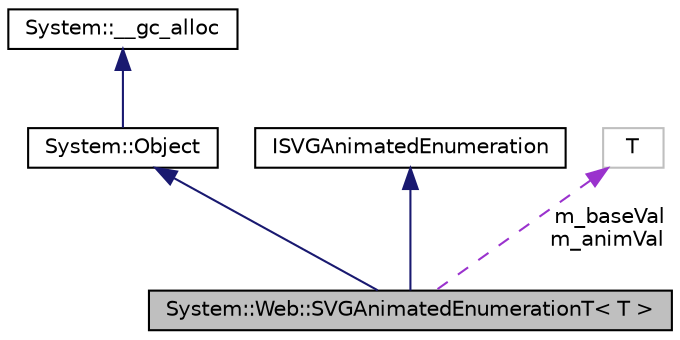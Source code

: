 digraph G
{
  edge [fontname="Helvetica",fontsize="10",labelfontname="Helvetica",labelfontsize="10"];
  node [fontname="Helvetica",fontsize="10",shape=record];
  Node1 [label="System::Web::SVGAnimatedEnumerationT\< T \>",height=0.2,width=0.4,color="black", fillcolor="grey75", style="filled" fontcolor="black"];
  Node2 -> Node1 [dir="back",color="midnightblue",fontsize="10",style="solid",fontname="Helvetica"];
  Node2 [label="System::Object",height=0.2,width=0.4,color="black", fillcolor="white", style="filled",URL="$class_system_1_1_object.html"];
  Node3 -> Node2 [dir="back",color="midnightblue",fontsize="10",style="solid",fontname="Helvetica"];
  Node3 [label="System::__gc_alloc",height=0.2,width=0.4,color="black", fillcolor="white", style="filled",URL="$class_system_1_1____gc__alloc.html"];
  Node4 -> Node1 [dir="back",color="midnightblue",fontsize="10",style="solid",fontname="Helvetica"];
  Node4 [label="ISVGAnimatedEnumeration",height=0.2,width=0.4,color="black", fillcolor="white", style="filled",URL="$class_i_s_v_g_animated_enumeration.html"];
  Node5 -> Node1 [dir="back",color="darkorchid3",fontsize="10",style="dashed",label=" m_baseVal\nm_animVal" ,fontname="Helvetica"];
  Node5 [label="T",height=0.2,width=0.4,color="grey75", fillcolor="white", style="filled"];
}
